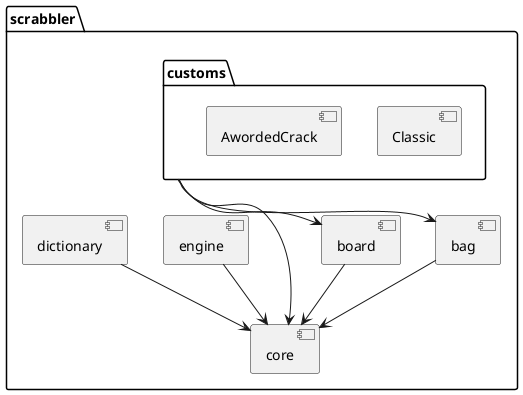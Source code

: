 @startuml

package "scrabbler" {
[engine] --> [core]
[dictionary] --> [core]
[core]
[board] --> [core]
[bag] --> [core]
[customs] --> [core]
[customs] --> [board]
[customs] --> [bag]
}

package "customs" {
[Classic]
[AwordedCrack]
}

@enduml
